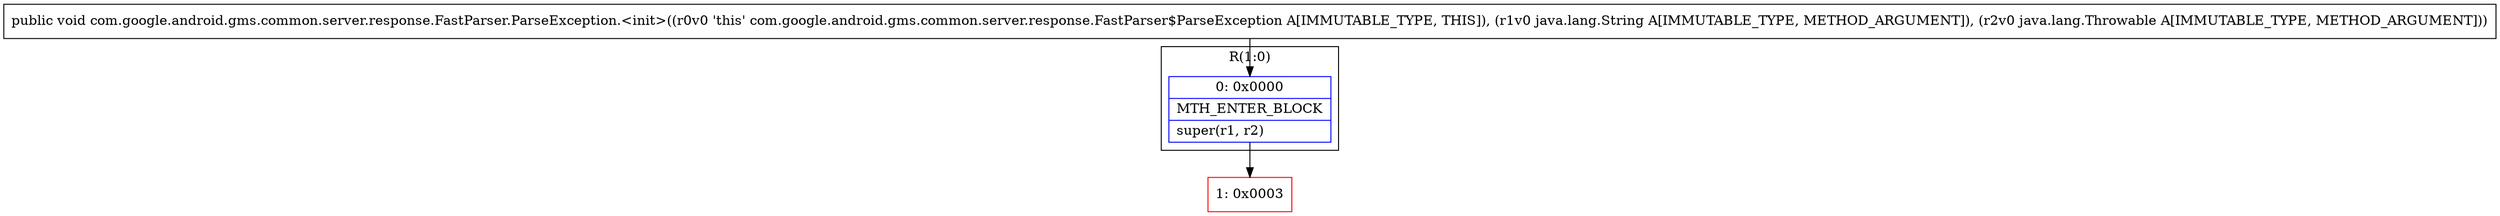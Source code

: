 digraph "CFG forcom.google.android.gms.common.server.response.FastParser.ParseException.\<init\>(Ljava\/lang\/String;Ljava\/lang\/Throwable;)V" {
subgraph cluster_Region_1434660690 {
label = "R(1:0)";
node [shape=record,color=blue];
Node_0 [shape=record,label="{0\:\ 0x0000|MTH_ENTER_BLOCK\l|super(r1, r2)\l}"];
}
Node_1 [shape=record,color=red,label="{1\:\ 0x0003}"];
MethodNode[shape=record,label="{public void com.google.android.gms.common.server.response.FastParser.ParseException.\<init\>((r0v0 'this' com.google.android.gms.common.server.response.FastParser$ParseException A[IMMUTABLE_TYPE, THIS]), (r1v0 java.lang.String A[IMMUTABLE_TYPE, METHOD_ARGUMENT]), (r2v0 java.lang.Throwable A[IMMUTABLE_TYPE, METHOD_ARGUMENT])) }"];
MethodNode -> Node_0;
Node_0 -> Node_1;
}

